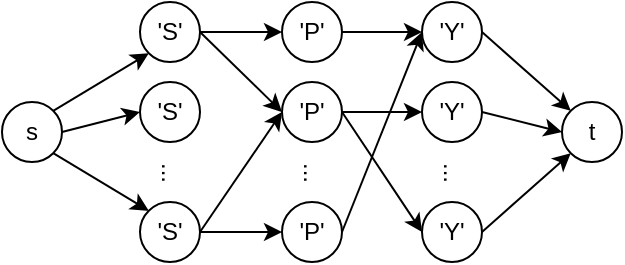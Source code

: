 <mxfile version="22.0.8" type="github">
  <diagram name="第 1 页" id="qcvYX5ppPAKwaEzvdYIv">
    <mxGraphModel dx="420" dy="232" grid="1" gridSize="10" guides="1" tooltips="1" connect="1" arrows="1" fold="1" page="1" pageScale="1" pageWidth="827" pageHeight="1169" math="0" shadow="0">
      <root>
        <mxCell id="0" />
        <mxCell id="1" parent="0" />
        <mxCell id="ipCRnRvfAy2W53-lvyQt-15" style="rounded=0;orthogonalLoop=1;jettySize=auto;html=1;exitX=1;exitY=0;exitDx=0;exitDy=0;entryX=0;entryY=1;entryDx=0;entryDy=0;" edge="1" parent="1" source="ipCRnRvfAy2W53-lvyQt-1" target="ipCRnRvfAy2W53-lvyQt-2">
          <mxGeometry relative="1" as="geometry" />
        </mxCell>
        <mxCell id="ipCRnRvfAy2W53-lvyQt-16" style="rounded=0;orthogonalLoop=1;jettySize=auto;html=1;exitX=1;exitY=0.5;exitDx=0;exitDy=0;entryX=0;entryY=0.5;entryDx=0;entryDy=0;" edge="1" parent="1" source="ipCRnRvfAy2W53-lvyQt-1" target="ipCRnRvfAy2W53-lvyQt-3">
          <mxGeometry relative="1" as="geometry" />
        </mxCell>
        <mxCell id="ipCRnRvfAy2W53-lvyQt-17" style="rounded=0;orthogonalLoop=1;jettySize=auto;html=1;exitX=1;exitY=1;exitDx=0;exitDy=0;entryX=0;entryY=0;entryDx=0;entryDy=0;" edge="1" parent="1" source="ipCRnRvfAy2W53-lvyQt-1" target="ipCRnRvfAy2W53-lvyQt-4">
          <mxGeometry relative="1" as="geometry" />
        </mxCell>
        <mxCell id="ipCRnRvfAy2W53-lvyQt-1" value="s" style="ellipse;whiteSpace=wrap;html=1;aspect=fixed;" vertex="1" parent="1">
          <mxGeometry x="330" y="230" width="30" height="30" as="geometry" />
        </mxCell>
        <mxCell id="ipCRnRvfAy2W53-lvyQt-20" style="rounded=0;orthogonalLoop=1;jettySize=auto;html=1;exitX=1;exitY=0.5;exitDx=0;exitDy=0;entryX=0;entryY=0.5;entryDx=0;entryDy=0;" edge="1" parent="1" source="ipCRnRvfAy2W53-lvyQt-2" target="ipCRnRvfAy2W53-lvyQt-6">
          <mxGeometry relative="1" as="geometry" />
        </mxCell>
        <mxCell id="ipCRnRvfAy2W53-lvyQt-21" style="rounded=0;orthogonalLoop=1;jettySize=auto;html=1;exitX=1;exitY=0.5;exitDx=0;exitDy=0;entryX=0;entryY=0.5;entryDx=0;entryDy=0;" edge="1" parent="1" source="ipCRnRvfAy2W53-lvyQt-2" target="ipCRnRvfAy2W53-lvyQt-8">
          <mxGeometry relative="1" as="geometry" />
        </mxCell>
        <mxCell id="ipCRnRvfAy2W53-lvyQt-2" value="&#39;S&#39;" style="ellipse;whiteSpace=wrap;html=1;aspect=fixed;" vertex="1" parent="1">
          <mxGeometry x="399" y="180" width="30" height="30" as="geometry" />
        </mxCell>
        <mxCell id="ipCRnRvfAy2W53-lvyQt-3" value="&#39;S&#39;" style="ellipse;whiteSpace=wrap;html=1;aspect=fixed;" vertex="1" parent="1">
          <mxGeometry x="399" y="220" width="30" height="30" as="geometry" />
        </mxCell>
        <mxCell id="ipCRnRvfAy2W53-lvyQt-22" style="rounded=0;orthogonalLoop=1;jettySize=auto;html=1;exitX=1;exitY=0.5;exitDx=0;exitDy=0;entryX=0;entryY=0.5;entryDx=0;entryDy=0;" edge="1" parent="1" source="ipCRnRvfAy2W53-lvyQt-4" target="ipCRnRvfAy2W53-lvyQt-7">
          <mxGeometry relative="1" as="geometry" />
        </mxCell>
        <mxCell id="ipCRnRvfAy2W53-lvyQt-23" style="rounded=0;orthogonalLoop=1;jettySize=auto;html=1;exitX=1;exitY=0.5;exitDx=0;exitDy=0;entryX=0;entryY=0.5;entryDx=0;entryDy=0;" edge="1" parent="1" source="ipCRnRvfAy2W53-lvyQt-4" target="ipCRnRvfAy2W53-lvyQt-8">
          <mxGeometry relative="1" as="geometry" />
        </mxCell>
        <mxCell id="ipCRnRvfAy2W53-lvyQt-4" value="&#39;S&#39;" style="ellipse;whiteSpace=wrap;html=1;aspect=fixed;" vertex="1" parent="1">
          <mxGeometry x="399" y="280" width="30" height="30" as="geometry" />
        </mxCell>
        <mxCell id="ipCRnRvfAy2W53-lvyQt-5" value="..." style="text;html=1;align=center;verticalAlign=middle;resizable=0;points=[];autosize=1;strokeColor=none;fillColor=none;rotation=90;" vertex="1" parent="1">
          <mxGeometry x="399" y="250" width="30" height="30" as="geometry" />
        </mxCell>
        <mxCell id="ipCRnRvfAy2W53-lvyQt-25" style="rounded=0;orthogonalLoop=1;jettySize=auto;html=1;exitX=1;exitY=0.5;exitDx=0;exitDy=0;entryX=0;entryY=0.5;entryDx=0;entryDy=0;" edge="1" parent="1" source="ipCRnRvfAy2W53-lvyQt-6" target="ipCRnRvfAy2W53-lvyQt-10">
          <mxGeometry relative="1" as="geometry" />
        </mxCell>
        <mxCell id="ipCRnRvfAy2W53-lvyQt-6" value="&#39;P&#39;" style="ellipse;whiteSpace=wrap;html=1;aspect=fixed;" vertex="1" parent="1">
          <mxGeometry x="470" y="180" width="30" height="30" as="geometry" />
        </mxCell>
        <mxCell id="ipCRnRvfAy2W53-lvyQt-27" style="rounded=0;orthogonalLoop=1;jettySize=auto;html=1;exitX=1;exitY=0.5;exitDx=0;exitDy=0;entryX=0;entryY=0.5;entryDx=0;entryDy=0;" edge="1" parent="1" source="ipCRnRvfAy2W53-lvyQt-7" target="ipCRnRvfAy2W53-lvyQt-10">
          <mxGeometry relative="1" as="geometry" />
        </mxCell>
        <mxCell id="ipCRnRvfAy2W53-lvyQt-7" value="&#39;P&#39;" style="ellipse;whiteSpace=wrap;html=1;aspect=fixed;" vertex="1" parent="1">
          <mxGeometry x="470" y="280" width="30" height="30" as="geometry" />
        </mxCell>
        <mxCell id="ipCRnRvfAy2W53-lvyQt-26" style="rounded=0;orthogonalLoop=1;jettySize=auto;html=1;exitX=1;exitY=0.5;exitDx=0;exitDy=0;entryX=0;entryY=0.5;entryDx=0;entryDy=0;" edge="1" parent="1" source="ipCRnRvfAy2W53-lvyQt-8" target="ipCRnRvfAy2W53-lvyQt-12">
          <mxGeometry relative="1" as="geometry" />
        </mxCell>
        <mxCell id="ipCRnRvfAy2W53-lvyQt-28" style="rounded=0;orthogonalLoop=1;jettySize=auto;html=1;exitX=1;exitY=0.5;exitDx=0;exitDy=0;entryX=0;entryY=0.5;entryDx=0;entryDy=0;" edge="1" parent="1" source="ipCRnRvfAy2W53-lvyQt-8" target="ipCRnRvfAy2W53-lvyQt-11">
          <mxGeometry relative="1" as="geometry" />
        </mxCell>
        <mxCell id="ipCRnRvfAy2W53-lvyQt-8" value="&#39;P&#39;" style="ellipse;whiteSpace=wrap;html=1;aspect=fixed;" vertex="1" parent="1">
          <mxGeometry x="470" y="220" width="30" height="30" as="geometry" />
        </mxCell>
        <mxCell id="ipCRnRvfAy2W53-lvyQt-9" value="..." style="text;html=1;align=center;verticalAlign=middle;resizable=0;points=[];autosize=1;strokeColor=none;fillColor=none;rotation=90;" vertex="1" parent="1">
          <mxGeometry x="470" y="250" width="30" height="30" as="geometry" />
        </mxCell>
        <mxCell id="ipCRnRvfAy2W53-lvyQt-29" style="rounded=0;orthogonalLoop=1;jettySize=auto;html=1;exitX=1;exitY=0.5;exitDx=0;exitDy=0;entryX=0;entryY=0;entryDx=0;entryDy=0;" edge="1" parent="1" source="ipCRnRvfAy2W53-lvyQt-10" target="ipCRnRvfAy2W53-lvyQt-14">
          <mxGeometry relative="1" as="geometry" />
        </mxCell>
        <mxCell id="ipCRnRvfAy2W53-lvyQt-10" value="&#39;Y&#39;" style="ellipse;whiteSpace=wrap;html=1;aspect=fixed;" vertex="1" parent="1">
          <mxGeometry x="540" y="180" width="30" height="30" as="geometry" />
        </mxCell>
        <mxCell id="ipCRnRvfAy2W53-lvyQt-31" style="rounded=0;orthogonalLoop=1;jettySize=auto;html=1;exitX=1;exitY=0.5;exitDx=0;exitDy=0;entryX=0;entryY=1;entryDx=0;entryDy=0;" edge="1" parent="1" source="ipCRnRvfAy2W53-lvyQt-11" target="ipCRnRvfAy2W53-lvyQt-14">
          <mxGeometry relative="1" as="geometry" />
        </mxCell>
        <mxCell id="ipCRnRvfAy2W53-lvyQt-11" value="&#39;Y&#39;" style="ellipse;whiteSpace=wrap;html=1;aspect=fixed;" vertex="1" parent="1">
          <mxGeometry x="540" y="280" width="30" height="30" as="geometry" />
        </mxCell>
        <mxCell id="ipCRnRvfAy2W53-lvyQt-30" style="rounded=0;orthogonalLoop=1;jettySize=auto;html=1;exitX=1;exitY=0.5;exitDx=0;exitDy=0;entryX=0;entryY=0.5;entryDx=0;entryDy=0;" edge="1" parent="1" source="ipCRnRvfAy2W53-lvyQt-12" target="ipCRnRvfAy2W53-lvyQt-14">
          <mxGeometry relative="1" as="geometry" />
        </mxCell>
        <mxCell id="ipCRnRvfAy2W53-lvyQt-12" value="&#39;Y&#39;" style="ellipse;whiteSpace=wrap;html=1;aspect=fixed;" vertex="1" parent="1">
          <mxGeometry x="540" y="220" width="30" height="30" as="geometry" />
        </mxCell>
        <mxCell id="ipCRnRvfAy2W53-lvyQt-13" value="..." style="text;html=1;align=center;verticalAlign=middle;resizable=0;points=[];autosize=1;strokeColor=none;fillColor=none;rotation=90;" vertex="1" parent="1">
          <mxGeometry x="540" y="250" width="30" height="30" as="geometry" />
        </mxCell>
        <mxCell id="ipCRnRvfAy2W53-lvyQt-14" value="t" style="ellipse;whiteSpace=wrap;html=1;aspect=fixed;" vertex="1" parent="1">
          <mxGeometry x="610" y="230" width="30" height="30" as="geometry" />
        </mxCell>
      </root>
    </mxGraphModel>
  </diagram>
</mxfile>
